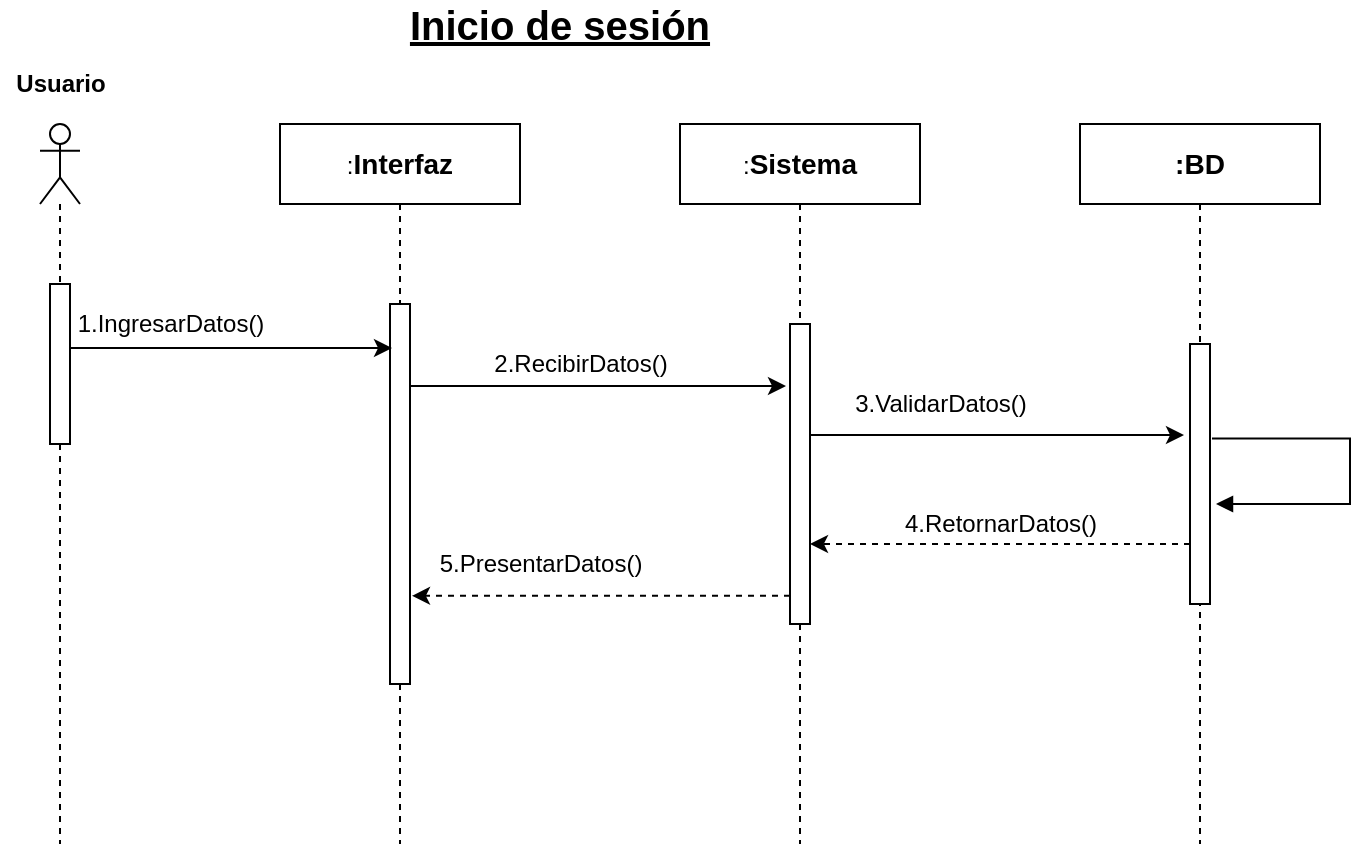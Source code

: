 <mxfile>
    <diagram id="VqP30npGWTj2FNQuxjq5" name="Page-1">
        <mxGraphModel dx="842" dy="610" grid="1" gridSize="10" guides="1" tooltips="1" connect="1" arrows="1" fold="1" page="1" pageScale="1" pageWidth="827" pageHeight="1169" math="0" shadow="0">
            <root>
                <mxCell id="0"/>
                <mxCell id="1" parent="0"/>
                <mxCell id="2" value="&lt;b&gt;&lt;font style=&quot;font-size: 20px&quot;&gt;&lt;u&gt;Inicio de sesión&lt;/u&gt;&lt;/font&gt;&lt;/b&gt;" style="text;html=1;strokeColor=none;fillColor=none;align=center;verticalAlign=middle;whiteSpace=wrap;rounded=0;" vertex="1" parent="1">
                    <mxGeometry x="280" y="20" width="200" height="20" as="geometry"/>
                </mxCell>
                <mxCell id="9" value="" style="shape=umlLifeline;participant=umlActor;perimeter=lifelinePerimeter;whiteSpace=wrap;html=1;container=1;collapsible=0;recursiveResize=0;verticalAlign=top;spacingTop=36;outlineConnect=0;" vertex="1" parent="1">
                    <mxGeometry x="120" y="80" width="20" height="360" as="geometry"/>
                </mxCell>
                <mxCell id="13" value="" style="html=1;points=[];perimeter=orthogonalPerimeter;" vertex="1" parent="9">
                    <mxGeometry x="5" y="80" width="10" height="80" as="geometry"/>
                </mxCell>
                <mxCell id="10" value=":&lt;b&gt;&lt;font style=&quot;font-size: 14px&quot;&gt;Interfaz&lt;/font&gt;&lt;/b&gt;" style="shape=umlLifeline;perimeter=lifelinePerimeter;whiteSpace=wrap;html=1;container=1;collapsible=0;recursiveResize=0;outlineConnect=0;" vertex="1" parent="1">
                    <mxGeometry x="240" y="80" width="120" height="360" as="geometry"/>
                </mxCell>
                <mxCell id="14" value="" style="html=1;points=[];perimeter=orthogonalPerimeter;" vertex="1" parent="10">
                    <mxGeometry x="55" y="90" width="10" height="190" as="geometry"/>
                </mxCell>
                <mxCell id="11" value="&lt;b&gt;&lt;font style=&quot;font-size: 14px&quot;&gt;:BD&lt;/font&gt;&lt;/b&gt;" style="shape=umlLifeline;perimeter=lifelinePerimeter;whiteSpace=wrap;html=1;container=1;collapsible=0;recursiveResize=0;outlineConnect=0;" vertex="1" parent="1">
                    <mxGeometry x="640" y="80" width="120" height="360" as="geometry"/>
                </mxCell>
                <mxCell id="16" value="" style="html=1;points=[];perimeter=orthogonalPerimeter;" vertex="1" parent="11">
                    <mxGeometry x="55" y="110" width="10" height="130" as="geometry"/>
                </mxCell>
                <mxCell id="30" value="" style="edgeStyle=orthogonalEdgeStyle;html=1;align=left;spacingLeft=2;endArrow=block;rounded=0;exitX=1.1;exitY=0.363;exitDx=0;exitDy=0;exitPerimeter=0;" edge="1" parent="11" source="16">
                    <mxGeometry relative="1" as="geometry">
                        <mxPoint x="110" y="160" as="sourcePoint"/>
                        <Array as="points">
                            <mxPoint x="135" y="157"/>
                            <mxPoint x="135" y="190"/>
                            <mxPoint x="68" y="190"/>
                        </Array>
                        <mxPoint x="68" y="190" as="targetPoint"/>
                    </mxGeometry>
                </mxCell>
                <mxCell id="12" value=":&lt;font style=&quot;font-size: 14px&quot;&gt;&lt;b&gt;Sistema&lt;/b&gt;&lt;/font&gt;" style="shape=umlLifeline;perimeter=lifelinePerimeter;whiteSpace=wrap;html=1;container=1;collapsible=0;recursiveResize=0;outlineConnect=0;" vertex="1" parent="1">
                    <mxGeometry x="440" y="80" width="120" height="360" as="geometry"/>
                </mxCell>
                <mxCell id="15" value="" style="html=1;points=[];perimeter=orthogonalPerimeter;" vertex="1" parent="12">
                    <mxGeometry x="55" y="100" width="10" height="150" as="geometry"/>
                </mxCell>
                <mxCell id="19" value="1.IngresarDatos()" style="text;html=1;align=center;verticalAlign=middle;resizable=0;points=[];autosize=1;" vertex="1" parent="1">
                    <mxGeometry x="130" y="170" width="110" height="20" as="geometry"/>
                </mxCell>
                <mxCell id="22" style="edgeStyle=orthogonalEdgeStyle;rounded=0;orthogonalLoop=1;jettySize=auto;html=1;" edge="1" parent="1" source="13">
                    <mxGeometry relative="1" as="geometry">
                        <mxPoint x="296" y="192" as="targetPoint"/>
                        <Array as="points">
                            <mxPoint x="180" y="192"/>
                            <mxPoint x="180" y="192"/>
                        </Array>
                    </mxGeometry>
                </mxCell>
                <mxCell id="24" style="edgeStyle=orthogonalEdgeStyle;rounded=0;orthogonalLoop=1;jettySize=auto;html=1;" edge="1" parent="1" source="14">
                    <mxGeometry relative="1" as="geometry">
                        <mxPoint x="493" y="211" as="targetPoint"/>
                        <Array as="points">
                            <mxPoint x="350" y="211"/>
                            <mxPoint x="350" y="211"/>
                        </Array>
                    </mxGeometry>
                </mxCell>
                <mxCell id="25" value="2.RecibirDatos()" style="text;html=1;align=center;verticalAlign=middle;resizable=0;points=[];autosize=1;" vertex="1" parent="1">
                    <mxGeometry x="340" y="190" width="100" height="20" as="geometry"/>
                </mxCell>
                <mxCell id="26" style="rounded=0;orthogonalLoop=1;jettySize=auto;html=1;entryX=-0.3;entryY=0.35;entryDx=0;entryDy=0;entryPerimeter=0;" edge="1" parent="1" source="15" target="16">
                    <mxGeometry relative="1" as="geometry"/>
                </mxCell>
                <mxCell id="27" value="3.ValidarDatos()" style="text;html=1;align=center;verticalAlign=middle;resizable=0;points=[];autosize=1;" vertex="1" parent="1">
                    <mxGeometry x="520" y="210" width="100" height="20" as="geometry"/>
                </mxCell>
                <mxCell id="33" style="edgeStyle=none;rounded=0;orthogonalLoop=1;jettySize=auto;html=1;entryX=1;entryY=0.733;entryDx=0;entryDy=0;entryPerimeter=0;dashed=1;" edge="1" parent="1" source="16" target="15">
                    <mxGeometry relative="1" as="geometry"/>
                </mxCell>
                <mxCell id="34" value="4.RetornarDatos()" style="text;html=1;align=center;verticalAlign=middle;resizable=0;points=[];autosize=1;" vertex="1" parent="1">
                    <mxGeometry x="545" y="270" width="110" height="20" as="geometry"/>
                </mxCell>
                <mxCell id="35" style="edgeStyle=none;rounded=0;orthogonalLoop=1;jettySize=auto;html=1;entryX=1.1;entryY=0.768;entryDx=0;entryDy=0;entryPerimeter=0;dashed=1;" edge="1" parent="1" source="15" target="14">
                    <mxGeometry relative="1" as="geometry"/>
                </mxCell>
                <mxCell id="36" value="5.PresentarDatos()" style="text;html=1;align=center;verticalAlign=middle;resizable=0;points=[];autosize=1;" vertex="1" parent="1">
                    <mxGeometry x="310" y="290" width="120" height="20" as="geometry"/>
                </mxCell>
                <mxCell id="37" value="&lt;b&gt;Usuario&lt;/b&gt;" style="text;html=1;align=center;verticalAlign=middle;resizable=0;points=[];autosize=1;" vertex="1" parent="1">
                    <mxGeometry x="100" y="50" width="60" height="20" as="geometry"/>
                </mxCell>
            </root>
        </mxGraphModel>
    </diagram>
</mxfile>